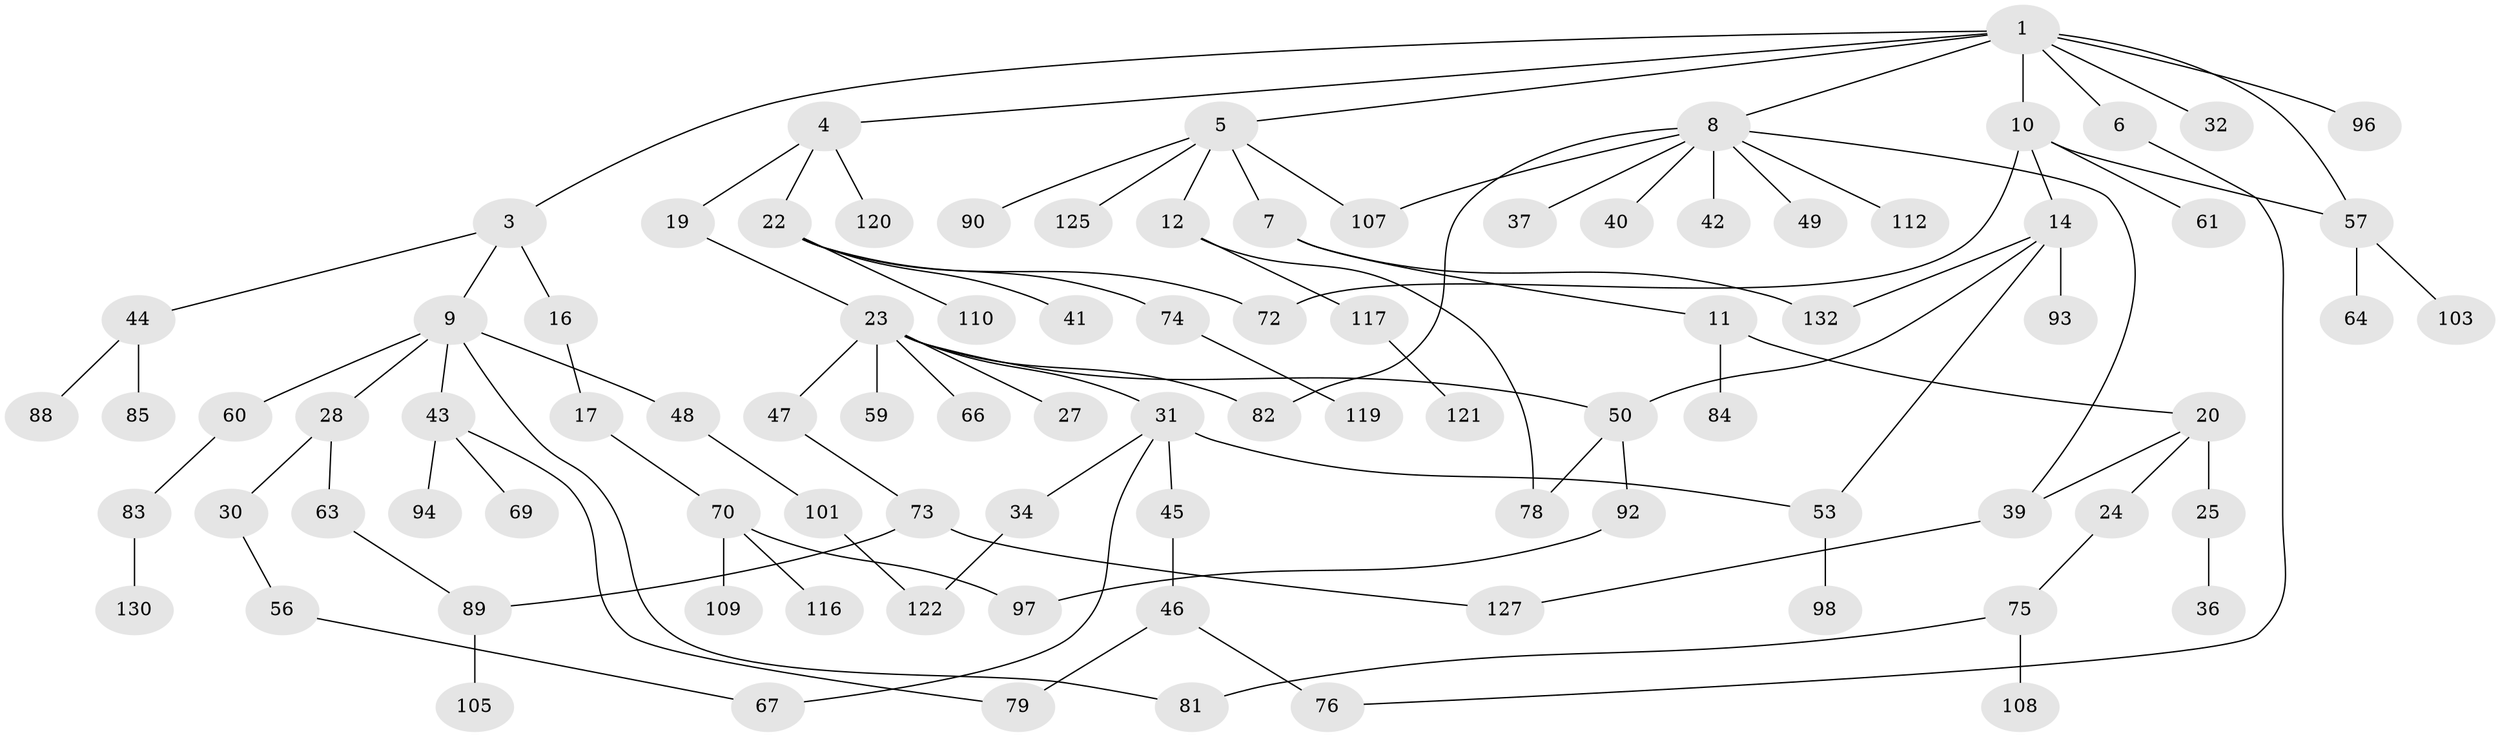 // Generated by graph-tools (version 1.1) at 2025/23/03/03/25 07:23:31]
// undirected, 91 vertices, 107 edges
graph export_dot {
graph [start="1"]
  node [color=gray90,style=filled];
  1 [super="+2"];
  3 [super="+71"];
  4 [super="+13"];
  5 [super="+21"];
  6 [super="+52"];
  7;
  8 [super="+35"];
  9 [super="+77"];
  10 [super="+68"];
  11 [super="+15"];
  12 [super="+111"];
  14 [super="+18"];
  16 [super="+55"];
  17 [super="+106"];
  19;
  20 [super="+33"];
  22 [super="+29"];
  23 [super="+26"];
  24 [super="+38"];
  25;
  27 [super="+51"];
  28 [super="+99"];
  30;
  31 [super="+113"];
  32 [super="+114"];
  34;
  36 [super="+65"];
  37;
  39;
  40;
  41;
  42;
  43 [super="+91"];
  44 [super="+136"];
  45;
  46 [super="+54"];
  47;
  48;
  49;
  50 [super="+126"];
  53 [super="+131"];
  56 [super="+58"];
  57 [super="+62"];
  59 [super="+80"];
  60;
  61 [super="+123"];
  63;
  64;
  66 [super="+100"];
  67 [super="+128"];
  69;
  70;
  72;
  73 [super="+86"];
  74;
  75;
  76 [super="+104"];
  78 [super="+124"];
  79;
  81 [super="+87"];
  82;
  83 [super="+129"];
  84;
  85 [super="+102"];
  88 [super="+133"];
  89 [super="+95"];
  90;
  92;
  93;
  94;
  96;
  97 [super="+118"];
  98;
  101;
  103;
  105 [super="+115"];
  107;
  108;
  109;
  110;
  112;
  116;
  117 [super="+135"];
  119;
  120;
  121 [super="+134"];
  122 [super="+137"];
  125;
  127;
  130;
  132;
  1 -- 3;
  1 -- 4;
  1 -- 6;
  1 -- 8;
  1 -- 10;
  1 -- 32;
  1 -- 96;
  1 -- 5;
  1 -- 57;
  3 -- 9;
  3 -- 16;
  3 -- 44;
  4 -- 19;
  4 -- 120;
  4 -- 22;
  5 -- 7;
  5 -- 12;
  5 -- 107;
  5 -- 90;
  5 -- 125;
  6 -- 76;
  7 -- 11;
  7 -- 132;
  8 -- 107;
  8 -- 112;
  8 -- 82;
  8 -- 39;
  8 -- 49;
  8 -- 42;
  8 -- 37;
  8 -- 40;
  9 -- 28;
  9 -- 43;
  9 -- 48;
  9 -- 60;
  9 -- 81;
  10 -- 14;
  10 -- 61;
  10 -- 72;
  10 -- 57;
  11 -- 20;
  11 -- 84;
  12 -- 78;
  12 -- 117;
  14 -- 50;
  14 -- 53;
  14 -- 93;
  14 -- 132;
  16 -- 17;
  17 -- 70;
  19 -- 23;
  20 -- 24;
  20 -- 25;
  20 -- 39;
  22 -- 41;
  22 -- 110;
  22 -- 72;
  22 -- 74;
  23 -- 27;
  23 -- 31;
  23 -- 82;
  23 -- 66;
  23 -- 59;
  23 -- 47;
  23 -- 50;
  24 -- 75;
  25 -- 36;
  28 -- 30;
  28 -- 63;
  30 -- 56;
  31 -- 34;
  31 -- 45;
  31 -- 53;
  31 -- 67;
  34 -- 122;
  39 -- 127;
  43 -- 69;
  43 -- 79;
  43 -- 94;
  44 -- 85;
  44 -- 88;
  45 -- 46;
  46 -- 76;
  46 -- 79;
  47 -- 73;
  48 -- 101;
  50 -- 92;
  50 -- 78;
  53 -- 98;
  56 -- 67;
  57 -- 64;
  57 -- 103;
  60 -- 83;
  63 -- 89;
  70 -- 109;
  70 -- 116;
  70 -- 97;
  73 -- 89;
  73 -- 127;
  74 -- 119;
  75 -- 108;
  75 -- 81;
  83 -- 130;
  89 -- 105;
  92 -- 97;
  101 -- 122;
  117 -- 121;
}
